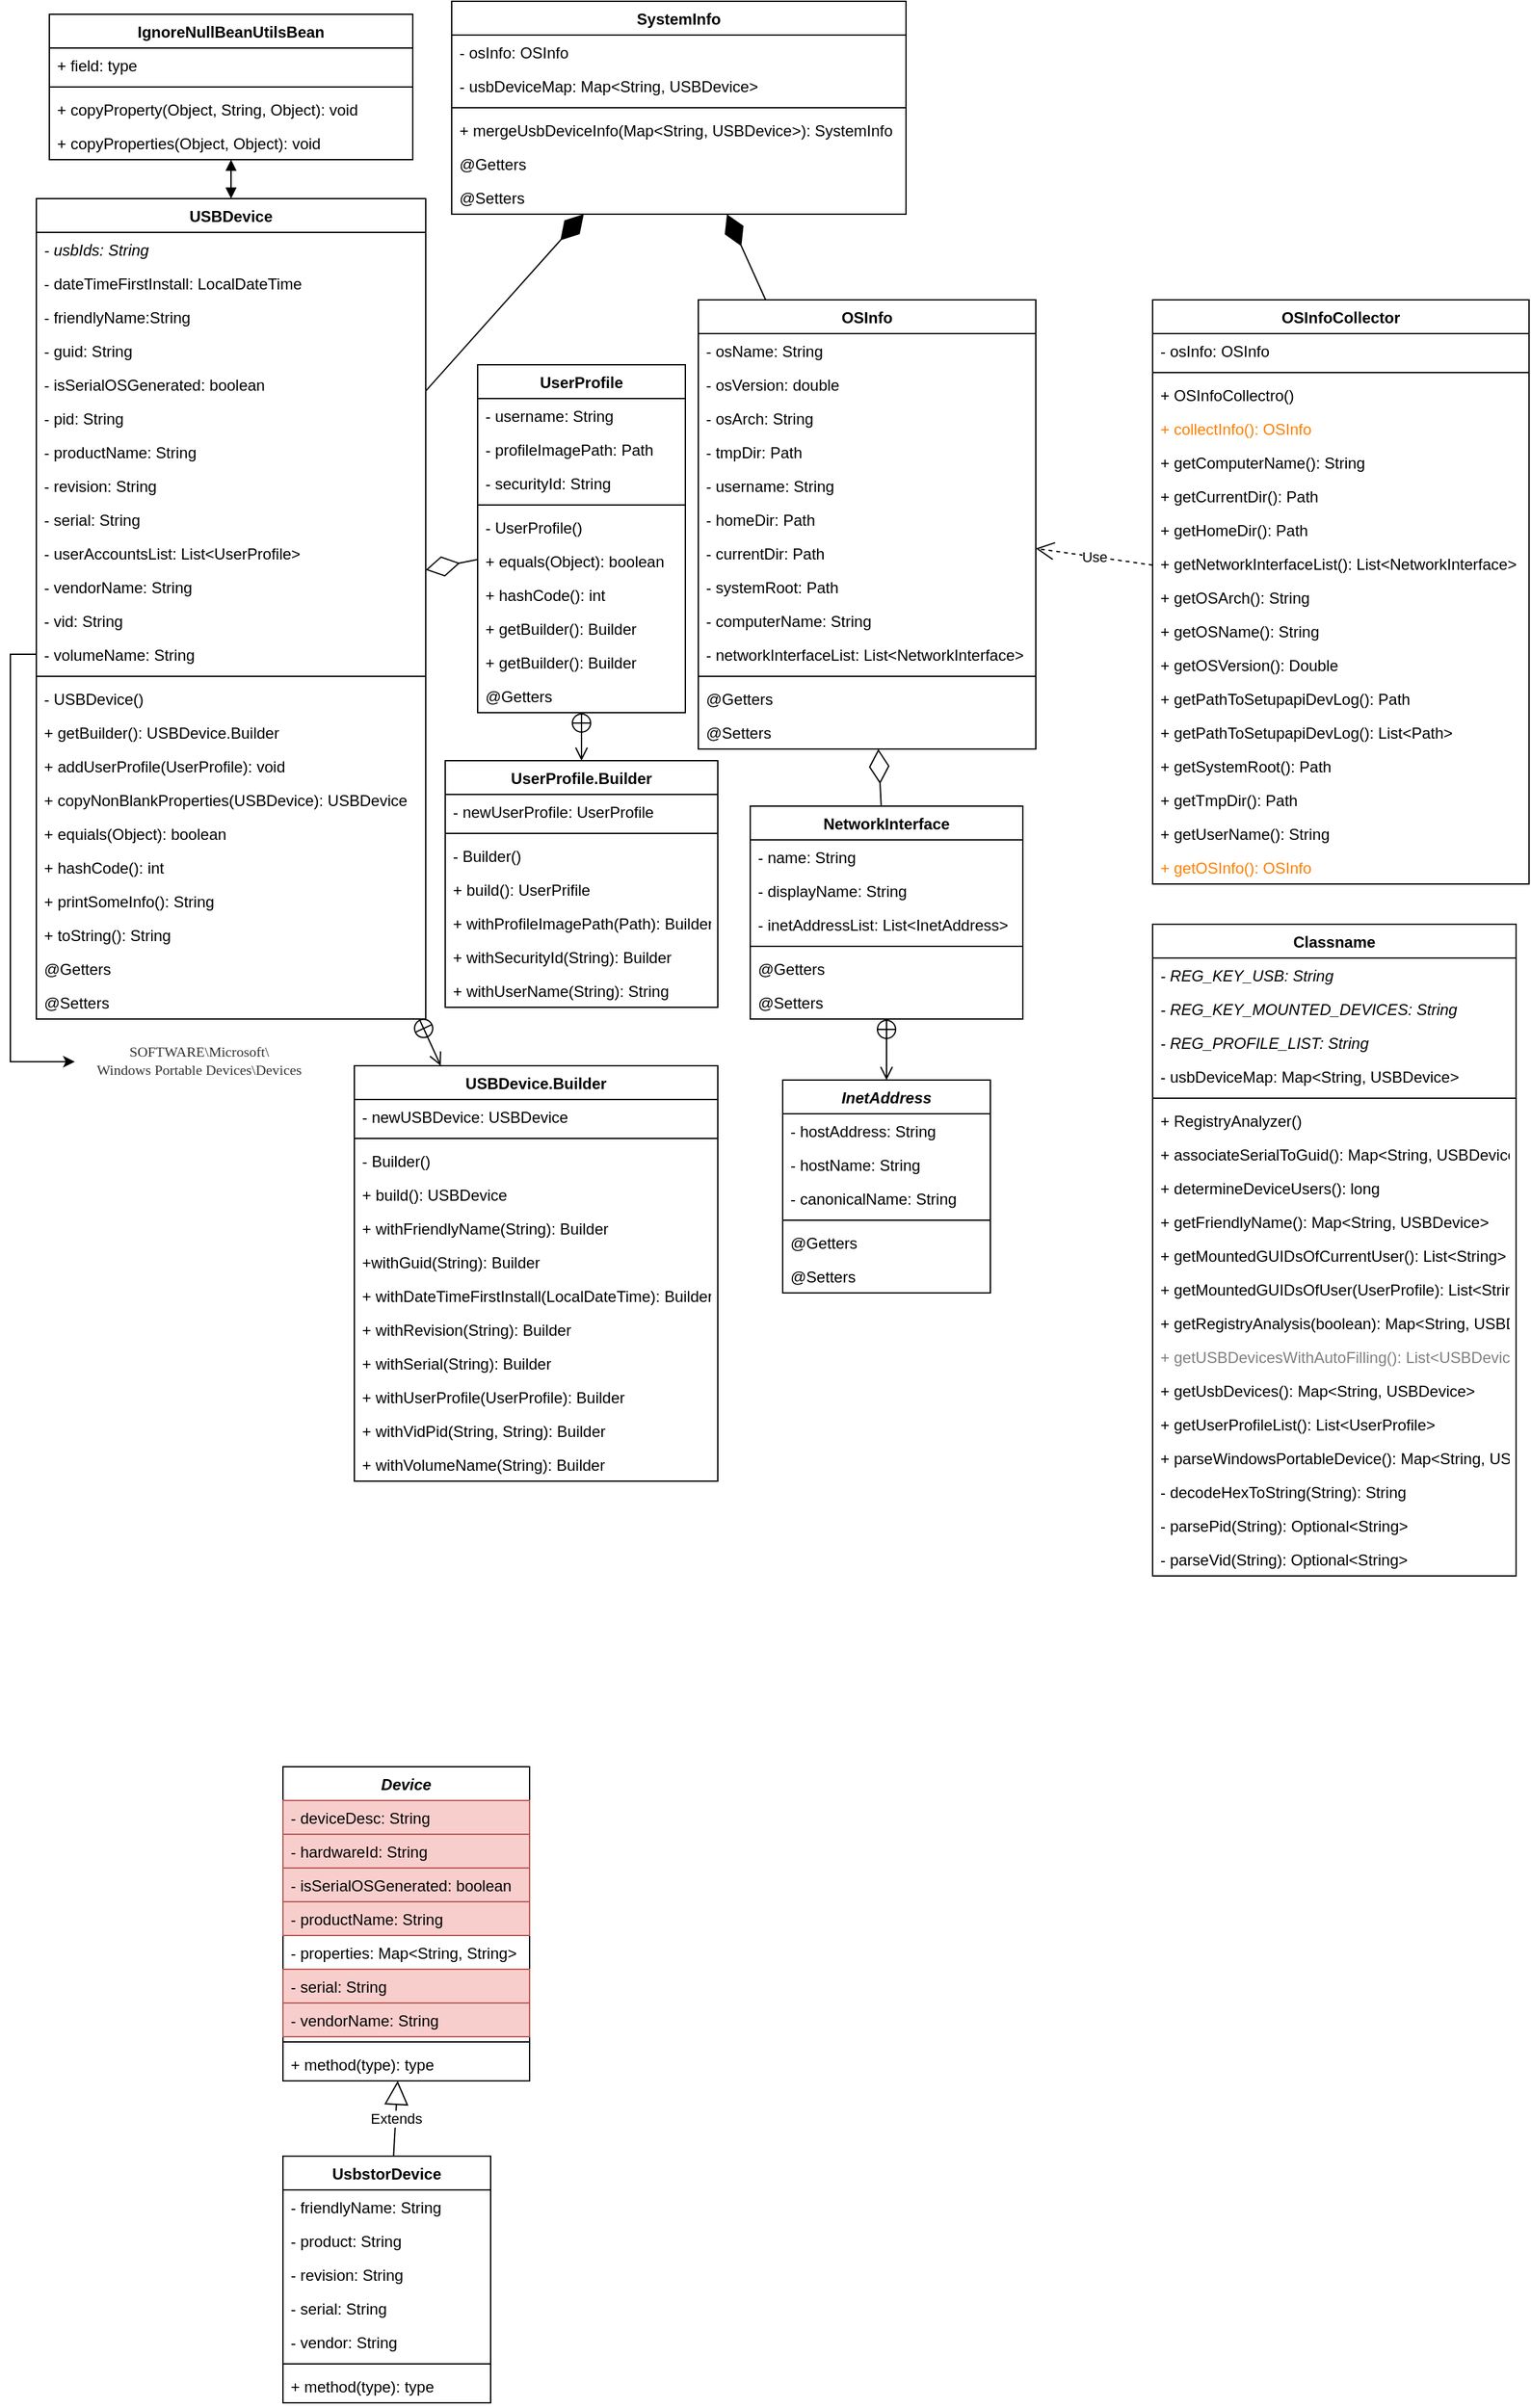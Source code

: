 <mxfile version="16.1.2" type="device" pages="2"><diagram name="USBDDc" id="9f46799a-70d6-7492-0946-bef42562c5a5"><mxGraphModel dx="868" dy="1722" grid="1" gridSize="10" guides="1" tooltips="1" connect="1" arrows="1" fold="1" page="1" pageScale="1" pageWidth="827" pageHeight="1169" background="none" math="0" shadow="0"><root><mxCell id="0"/><mxCell id="1" parent="0"/><mxCell id="I0Iz1g-HVmcXNRjNO_4E-1" value="Device" style="swimlane;fontStyle=3;align=center;verticalAlign=top;childLayout=stackLayout;horizontal=1;startSize=26;horizontalStack=0;resizeParent=1;resizeParentMax=0;resizeLast=0;collapsible=1;marginBottom=0;" parent="1" vertex="1"><mxGeometry x="230" y="210" width="190" height="242" as="geometry"/></mxCell><mxCell id="I0Iz1g-HVmcXNRjNO_4E-30" value="- deviceDesc: String" style="text;strokeColor=#b85450;fillColor=#f8cecc;align=left;verticalAlign=top;spacingLeft=4;spacingRight=4;overflow=hidden;rotatable=0;points=[[0,0.5],[1,0.5]];portConstraint=eastwest;" parent="I0Iz1g-HVmcXNRjNO_4E-1" vertex="1"><mxGeometry y="26" width="190" height="26" as="geometry"/></mxCell><mxCell id="I0Iz1g-HVmcXNRjNO_4E-32" value="- hardwareId: String" style="text;strokeColor=#b85450;fillColor=#f8cecc;align=left;verticalAlign=top;spacingLeft=4;spacingRight=4;overflow=hidden;rotatable=0;points=[[0,0.5],[1,0.5]];portConstraint=eastwest;" parent="I0Iz1g-HVmcXNRjNO_4E-1" vertex="1"><mxGeometry y="52" width="190" height="26" as="geometry"/></mxCell><mxCell id="I0Iz1g-HVmcXNRjNO_4E-31" value="- isSerialOSGenerated: boolean" style="text;strokeColor=#b85450;fillColor=#f8cecc;align=left;verticalAlign=top;spacingLeft=4;spacingRight=4;overflow=hidden;rotatable=0;points=[[0,0.5],[1,0.5]];portConstraint=eastwest;" parent="I0Iz1g-HVmcXNRjNO_4E-1" vertex="1"><mxGeometry y="78" width="190" height="26" as="geometry"/></mxCell><mxCell id="AWfDNP3j4VrAM3KPCsZF-21" value="- productName: String " style="text;strokeColor=#b85450;fillColor=#f8cecc;align=left;verticalAlign=top;spacingLeft=4;spacingRight=4;overflow=hidden;rotatable=0;points=[[0,0.5],[1,0.5]];portConstraint=eastwest;" parent="I0Iz1g-HVmcXNRjNO_4E-1" vertex="1"><mxGeometry y="104" width="190" height="26" as="geometry"/></mxCell><mxCell id="AWfDNP3j4VrAM3KPCsZF-22" value="- properties: Map&lt;String, String&gt;" style="text;strokeColor=none;fillColor=none;align=left;verticalAlign=top;spacingLeft=4;spacingRight=4;overflow=hidden;rotatable=0;points=[[0,0.5],[1,0.5]];portConstraint=eastwest;" parent="I0Iz1g-HVmcXNRjNO_4E-1" vertex="1"><mxGeometry y="130" width="190" height="26" as="geometry"/></mxCell><mxCell id="AWfDNP3j4VrAM3KPCsZF-24" value="- serial: String" style="text;strokeColor=#b85450;fillColor=#f8cecc;align=left;verticalAlign=top;spacingLeft=4;spacingRight=4;overflow=hidden;rotatable=0;points=[[0,0.5],[1,0.5]];portConstraint=eastwest;" parent="I0Iz1g-HVmcXNRjNO_4E-1" vertex="1"><mxGeometry y="156" width="190" height="26" as="geometry"/></mxCell><mxCell id="AWfDNP3j4VrAM3KPCsZF-25" value="- vendorName: String " style="text;strokeColor=#b85450;fillColor=#f8cecc;align=left;verticalAlign=top;spacingLeft=4;spacingRight=4;overflow=hidden;rotatable=0;points=[[0,0.5],[1,0.5]];portConstraint=eastwest;" parent="I0Iz1g-HVmcXNRjNO_4E-1" vertex="1"><mxGeometry y="182" width="190" height="26" as="geometry"/></mxCell><mxCell id="I0Iz1g-HVmcXNRjNO_4E-3" value="" style="line;strokeWidth=1;fillColor=none;align=left;verticalAlign=middle;spacingTop=-1;spacingLeft=3;spacingRight=3;rotatable=0;labelPosition=right;points=[];portConstraint=eastwest;" parent="I0Iz1g-HVmcXNRjNO_4E-1" vertex="1"><mxGeometry y="208" width="190" height="8" as="geometry"/></mxCell><mxCell id="I0Iz1g-HVmcXNRjNO_4E-4" value="+ method(type): type" style="text;strokeColor=none;fillColor=none;align=left;verticalAlign=top;spacingLeft=4;spacingRight=4;overflow=hidden;rotatable=0;points=[[0,0.5],[1,0.5]];portConstraint=eastwest;" parent="I0Iz1g-HVmcXNRjNO_4E-1" vertex="1"><mxGeometry y="216" width="190" height="26" as="geometry"/></mxCell><mxCell id="I0Iz1g-HVmcXNRjNO_4E-14" value="UsbstorDevice" style="swimlane;fontStyle=1;align=center;verticalAlign=top;childLayout=stackLayout;horizontal=1;startSize=26;horizontalStack=0;resizeParent=1;resizeParentMax=0;resizeLast=0;collapsible=1;marginBottom=0;" parent="1" vertex="1"><mxGeometry x="230" y="510" width="160" height="190" as="geometry"/></mxCell><mxCell id="AWfDNP3j4VrAM3KPCsZF-20" value="- friendlyName: String" style="text;strokeColor=none;fillColor=none;align=left;verticalAlign=top;spacingLeft=4;spacingRight=4;overflow=hidden;rotatable=0;points=[[0,0.5],[1,0.5]];portConstraint=eastwest;" parent="I0Iz1g-HVmcXNRjNO_4E-14" vertex="1"><mxGeometry y="26" width="160" height="26" as="geometry"/></mxCell><mxCell id="AWfDNP3j4VrAM3KPCsZF-18" value="- product: String" style="text;strokeColor=none;fillColor=none;align=left;verticalAlign=top;spacingLeft=4;spacingRight=4;overflow=hidden;rotatable=0;points=[[0,0.5],[1,0.5]];portConstraint=eastwest;" parent="I0Iz1g-HVmcXNRjNO_4E-14" vertex="1"><mxGeometry y="52" width="160" height="26" as="geometry"/></mxCell><mxCell id="AWfDNP3j4VrAM3KPCsZF-19" value="- revision: String" style="text;strokeColor=none;fillColor=none;align=left;verticalAlign=top;spacingLeft=4;spacingRight=4;overflow=hidden;rotatable=0;points=[[0,0.5],[1,0.5]];portConstraint=eastwest;" parent="I0Iz1g-HVmcXNRjNO_4E-14" vertex="1"><mxGeometry y="78" width="160" height="26" as="geometry"/></mxCell><mxCell id="I0Iz1g-HVmcXNRjNO_4E-34" value="- serial: String" style="text;strokeColor=none;fillColor=none;align=left;verticalAlign=top;spacingLeft=4;spacingRight=4;overflow=hidden;rotatable=0;points=[[0,0.5],[1,0.5]];portConstraint=eastwest;" parent="I0Iz1g-HVmcXNRjNO_4E-14" vertex="1"><mxGeometry y="104" width="160" height="26" as="geometry"/></mxCell><mxCell id="6FfLNDdDMLyz2eZYViYg-1" value="- vendor: String" style="text;strokeColor=none;fillColor=none;align=left;verticalAlign=top;spacingLeft=4;spacingRight=4;overflow=hidden;rotatable=0;points=[[0,0.5],[1,0.5]];portConstraint=eastwest;" parent="I0Iz1g-HVmcXNRjNO_4E-14" vertex="1"><mxGeometry y="130" width="160" height="26" as="geometry"/></mxCell><mxCell id="I0Iz1g-HVmcXNRjNO_4E-16" value="" style="line;strokeWidth=1;fillColor=none;align=left;verticalAlign=middle;spacingTop=-1;spacingLeft=3;spacingRight=3;rotatable=0;labelPosition=right;points=[];portConstraint=eastwest;" parent="I0Iz1g-HVmcXNRjNO_4E-14" vertex="1"><mxGeometry y="156" width="160" height="8" as="geometry"/></mxCell><mxCell id="I0Iz1g-HVmcXNRjNO_4E-17" value="+ method(type): type" style="text;strokeColor=none;fillColor=none;align=left;verticalAlign=top;spacingLeft=4;spacingRight=4;overflow=hidden;rotatable=0;points=[[0,0.5],[1,0.5]];portConstraint=eastwest;" parent="I0Iz1g-HVmcXNRjNO_4E-14" vertex="1"><mxGeometry y="164" width="160" height="26" as="geometry"/></mxCell><mxCell id="I0Iz1g-HVmcXNRjNO_4E-26" value="Extends" style="endArrow=block;endSize=16;endFill=0;html=1;rounded=0;" parent="1" source="I0Iz1g-HVmcXNRjNO_4E-14" target="I0Iz1g-HVmcXNRjNO_4E-1" edge="1"><mxGeometry width="160" relative="1" as="geometry"><mxPoint x="660" y="470" as="sourcePoint"/><mxPoint x="820" y="470" as="targetPoint"/></mxGeometry></mxCell><mxCell id="jlOf2oDPetbQwHSIEHbZ-20" value="&lt;span style=&quot;color: rgb(51 , 51 , 51) ; font-family: &amp;#34;georgia&amp;#34; , &amp;#34;bitstream charter&amp;#34; , serif ; font-size: 11px ; background-color: rgb(255 , 255 , 255)&quot;&gt;SOFTWARE\Microsoft\&lt;br&gt;Windows Portable Devices\Devices&lt;/span&gt;" style="text;html=1;align=center;verticalAlign=middle;resizable=0;points=[];autosize=1;strokeColor=none;fillColor=none;fontSize=11;" parent="1" vertex="1"><mxGeometry x="70" y="-349" width="190" height="30" as="geometry"/></mxCell><mxCell id="jlOf2oDPetbQwHSIEHbZ-21" style="edgeStyle=orthogonalEdgeStyle;rounded=0;orthogonalLoop=1;jettySize=auto;html=1;fontSize=11;entryX=-0.002;entryY=0.529;entryDx=0;entryDy=0;entryPerimeter=0;" parent="1" source="aq5hVAIH3WX8qNAuGti6-15" target="jlOf2oDPetbQwHSIEHbZ-20" edge="1"><mxGeometry relative="1" as="geometry"/></mxCell><mxCell id="I7J2J29L8hy4MqUF_hH9-2" value="IgnoreNullBeanUtilsBean" style="swimlane;fontStyle=1;align=center;verticalAlign=top;childLayout=stackLayout;horizontal=1;startSize=26;horizontalStack=0;resizeParent=1;resizeParentMax=0;resizeLast=0;collapsible=1;marginBottom=0;" parent="1" vertex="1"><mxGeometry x="50" y="-1140" width="280" height="112" as="geometry"/></mxCell><mxCell id="I7J2J29L8hy4MqUF_hH9-3" value="+ field: type" style="text;strokeColor=none;fillColor=none;align=left;verticalAlign=top;spacingLeft=4;spacingRight=4;overflow=hidden;rotatable=0;points=[[0,0.5],[1,0.5]];portConstraint=eastwest;" parent="I7J2J29L8hy4MqUF_hH9-2" vertex="1"><mxGeometry y="26" width="280" height="26" as="geometry"/></mxCell><mxCell id="I7J2J29L8hy4MqUF_hH9-4" value="" style="line;strokeWidth=1;fillColor=none;align=left;verticalAlign=middle;spacingTop=-1;spacingLeft=3;spacingRight=3;rotatable=0;labelPosition=right;points=[];portConstraint=eastwest;" parent="I7J2J29L8hy4MqUF_hH9-2" vertex="1"><mxGeometry y="52" width="280" height="8" as="geometry"/></mxCell><mxCell id="I7J2J29L8hy4MqUF_hH9-5" value="+ copyProperty(Object, String, Object): void" style="text;strokeColor=none;fillColor=none;align=left;verticalAlign=top;spacingLeft=4;spacingRight=4;overflow=hidden;rotatable=0;points=[[0,0.5],[1,0.5]];portConstraint=eastwest;" parent="I7J2J29L8hy4MqUF_hH9-2" vertex="1"><mxGeometry y="60" width="280" height="26" as="geometry"/></mxCell><mxCell id="I7J2J29L8hy4MqUF_hH9-6" value="+ copyProperties(Object, Object): void" style="text;strokeColor=none;fillColor=none;align=left;verticalAlign=top;spacingLeft=4;spacingRight=4;overflow=hidden;rotatable=0;points=[[0,0.5],[1,0.5]];portConstraint=eastwest;" parent="I7J2J29L8hy4MqUF_hH9-2" vertex="1"><mxGeometry y="86" width="280" height="26" as="geometry"/></mxCell><mxCell id="aq5hVAIH3WX8qNAuGti6-1" value="USBDevice" style="swimlane;fontStyle=1;align=center;verticalAlign=top;childLayout=stackLayout;horizontal=1;startSize=26;horizontalStack=0;resizeParent=1;resizeParentMax=0;resizeLast=0;collapsible=1;marginBottom=0;" parent="1" vertex="1"><mxGeometry x="40" y="-998" width="300" height="632" as="geometry"><mxRectangle x="1070" y="-490" width="100" height="26" as="alternateBounds"/></mxGeometry></mxCell><mxCell id="aq5hVAIH3WX8qNAuGti6-16" value="- usbIds: String" style="text;strokeColor=none;fillColor=none;align=left;verticalAlign=top;spacingLeft=4;spacingRight=4;overflow=hidden;rotatable=0;points=[[0,0.5],[1,0.5]];portConstraint=eastwest;fontStyle=2" parent="aq5hVAIH3WX8qNAuGti6-1" vertex="1"><mxGeometry y="26" width="300" height="26" as="geometry"/></mxCell><mxCell id="aq5hVAIH3WX8qNAuGti6-2" value="- dateTimeFirstInstall: LocalDateTime" style="text;strokeColor=none;fillColor=none;align=left;verticalAlign=top;spacingLeft=4;spacingRight=4;overflow=hidden;rotatable=0;points=[[0,0.5],[1,0.5]];portConstraint=eastwest;" parent="aq5hVAIH3WX8qNAuGti6-1" vertex="1"><mxGeometry y="52" width="300" height="26" as="geometry"/></mxCell><mxCell id="aq5hVAIH3WX8qNAuGti6-5" value="- friendlyName:String" style="text;strokeColor=none;fillColor=none;align=left;verticalAlign=top;spacingLeft=4;spacingRight=4;overflow=hidden;rotatable=0;points=[[0,0.5],[1,0.5]];portConstraint=eastwest;" parent="aq5hVAIH3WX8qNAuGti6-1" vertex="1"><mxGeometry y="78" width="300" height="26" as="geometry"/></mxCell><mxCell id="aq5hVAIH3WX8qNAuGti6-6" value="- guid: String" style="text;strokeColor=none;fillColor=none;align=left;verticalAlign=top;spacingLeft=4;spacingRight=4;overflow=hidden;rotatable=0;points=[[0,0.5],[1,0.5]];portConstraint=eastwest;" parent="aq5hVAIH3WX8qNAuGti6-1" vertex="1"><mxGeometry y="104" width="300" height="26" as="geometry"/></mxCell><mxCell id="aq5hVAIH3WX8qNAuGti6-7" value="- isSerialOSGenerated: boolean" style="text;strokeColor=none;fillColor=none;align=left;verticalAlign=top;spacingLeft=4;spacingRight=4;overflow=hidden;rotatable=0;points=[[0,0.5],[1,0.5]];portConstraint=eastwest;" parent="aq5hVAIH3WX8qNAuGti6-1" vertex="1"><mxGeometry y="130" width="300" height="26" as="geometry"/></mxCell><mxCell id="aq5hVAIH3WX8qNAuGti6-8" value="- pid: String" style="text;strokeColor=none;fillColor=none;align=left;verticalAlign=top;spacingLeft=4;spacingRight=4;overflow=hidden;rotatable=0;points=[[0,0.5],[1,0.5]];portConstraint=eastwest;" parent="aq5hVAIH3WX8qNAuGti6-1" vertex="1"><mxGeometry y="156" width="300" height="26" as="geometry"/></mxCell><mxCell id="aq5hVAIH3WX8qNAuGti6-9" value="- productName: String" style="text;strokeColor=none;fillColor=none;align=left;verticalAlign=top;spacingLeft=4;spacingRight=4;overflow=hidden;rotatable=0;points=[[0,0.5],[1,0.5]];portConstraint=eastwest;" parent="aq5hVAIH3WX8qNAuGti6-1" vertex="1"><mxGeometry y="182" width="300" height="26" as="geometry"/></mxCell><mxCell id="aq5hVAIH3WX8qNAuGti6-10" value="- revision: String" style="text;strokeColor=none;fillColor=none;align=left;verticalAlign=top;spacingLeft=4;spacingRight=4;overflow=hidden;rotatable=0;points=[[0,0.5],[1,0.5]];portConstraint=eastwest;" parent="aq5hVAIH3WX8qNAuGti6-1" vertex="1"><mxGeometry y="208" width="300" height="26" as="geometry"/></mxCell><mxCell id="aq5hVAIH3WX8qNAuGti6-11" value="- serial: String" style="text;strokeColor=none;fillColor=none;align=left;verticalAlign=top;spacingLeft=4;spacingRight=4;overflow=hidden;rotatable=0;points=[[0,0.5],[1,0.5]];portConstraint=eastwest;" parent="aq5hVAIH3WX8qNAuGti6-1" vertex="1"><mxGeometry y="234" width="300" height="26" as="geometry"/></mxCell><mxCell id="aq5hVAIH3WX8qNAuGti6-12" value="- userAccountsList: List&lt;UserProfile&gt;" style="text;strokeColor=none;fillColor=none;align=left;verticalAlign=top;spacingLeft=4;spacingRight=4;overflow=hidden;rotatable=0;points=[[0,0.5],[1,0.5]];portConstraint=eastwest;" parent="aq5hVAIH3WX8qNAuGti6-1" vertex="1"><mxGeometry y="260" width="300" height="26" as="geometry"/></mxCell><mxCell id="aq5hVAIH3WX8qNAuGti6-13" value="- vendorName: String" style="text;strokeColor=none;fillColor=none;align=left;verticalAlign=top;spacingLeft=4;spacingRight=4;overflow=hidden;rotatable=0;points=[[0,0.5],[1,0.5]];portConstraint=eastwest;" parent="aq5hVAIH3WX8qNAuGti6-1" vertex="1"><mxGeometry y="286" width="300" height="26" as="geometry"/></mxCell><mxCell id="aq5hVAIH3WX8qNAuGti6-14" value="- vid: String" style="text;strokeColor=none;fillColor=none;align=left;verticalAlign=top;spacingLeft=4;spacingRight=4;overflow=hidden;rotatable=0;points=[[0,0.5],[1,0.5]];portConstraint=eastwest;" parent="aq5hVAIH3WX8qNAuGti6-1" vertex="1"><mxGeometry y="312" width="300" height="26" as="geometry"/></mxCell><mxCell id="aq5hVAIH3WX8qNAuGti6-15" value="- volumeName: String" style="text;strokeColor=none;fillColor=none;align=left;verticalAlign=top;spacingLeft=4;spacingRight=4;overflow=hidden;rotatable=0;points=[[0,0.5],[1,0.5]];portConstraint=eastwest;" parent="aq5hVAIH3WX8qNAuGti6-1" vertex="1"><mxGeometry y="338" width="300" height="26" as="geometry"/></mxCell><mxCell id="aq5hVAIH3WX8qNAuGti6-3" value="" style="line;strokeWidth=1;fillColor=none;align=left;verticalAlign=middle;spacingTop=-1;spacingLeft=3;spacingRight=3;rotatable=0;labelPosition=right;points=[];portConstraint=eastwest;" parent="aq5hVAIH3WX8qNAuGti6-1" vertex="1"><mxGeometry y="364" width="300" height="8" as="geometry"/></mxCell><mxCell id="aq5hVAIH3WX8qNAuGti6-4" value="- USBDevice()" style="text;strokeColor=none;fillColor=none;align=left;verticalAlign=top;spacingLeft=4;spacingRight=4;overflow=hidden;rotatable=0;points=[[0,0.5],[1,0.5]];portConstraint=eastwest;" parent="aq5hVAIH3WX8qNAuGti6-1" vertex="1"><mxGeometry y="372" width="300" height="26" as="geometry"/></mxCell><mxCell id="aq5hVAIH3WX8qNAuGti6-17" value="+ getBuilder(): USBDevice.Builder" style="text;strokeColor=none;fillColor=none;align=left;verticalAlign=top;spacingLeft=4;spacingRight=4;overflow=hidden;rotatable=0;points=[[0,0.5],[1,0.5]];portConstraint=eastwest;" parent="aq5hVAIH3WX8qNAuGti6-1" vertex="1"><mxGeometry y="398" width="300" height="26" as="geometry"/></mxCell><mxCell id="aq5hVAIH3WX8qNAuGti6-18" value="+ addUserProfile(UserProfile): void" style="text;strokeColor=none;fillColor=none;align=left;verticalAlign=top;spacingLeft=4;spacingRight=4;overflow=hidden;rotatable=0;points=[[0,0.5],[1,0.5]];portConstraint=eastwest;" parent="aq5hVAIH3WX8qNAuGti6-1" vertex="1"><mxGeometry y="424" width="300" height="26" as="geometry"/></mxCell><mxCell id="aq5hVAIH3WX8qNAuGti6-19" value="+ copyNonBlankProperties(USBDevice): USBDevice" style="text;strokeColor=none;fillColor=none;align=left;verticalAlign=top;spacingLeft=4;spacingRight=4;overflow=hidden;rotatable=0;points=[[0,0.5],[1,0.5]];portConstraint=eastwest;" parent="aq5hVAIH3WX8qNAuGti6-1" vertex="1"><mxGeometry y="450" width="300" height="26" as="geometry"/></mxCell><mxCell id="aq5hVAIH3WX8qNAuGti6-20" value="+ equials(Object): boolean" style="text;strokeColor=none;fillColor=none;align=left;verticalAlign=top;spacingLeft=4;spacingRight=4;overflow=hidden;rotatable=0;points=[[0,0.5],[1,0.5]];portConstraint=eastwest;" parent="aq5hVAIH3WX8qNAuGti6-1" vertex="1"><mxGeometry y="476" width="300" height="26" as="geometry"/></mxCell><mxCell id="aq5hVAIH3WX8qNAuGti6-21" value="+ hashCode(): int" style="text;strokeColor=none;fillColor=none;align=left;verticalAlign=top;spacingLeft=4;spacingRight=4;overflow=hidden;rotatable=0;points=[[0,0.5],[1,0.5]];portConstraint=eastwest;" parent="aq5hVAIH3WX8qNAuGti6-1" vertex="1"><mxGeometry y="502" width="300" height="26" as="geometry"/></mxCell><mxCell id="aq5hVAIH3WX8qNAuGti6-22" value="+ printSomeInfo(): String" style="text;strokeColor=none;fillColor=none;align=left;verticalAlign=top;spacingLeft=4;spacingRight=4;overflow=hidden;rotatable=0;points=[[0,0.5],[1,0.5]];portConstraint=eastwest;" parent="aq5hVAIH3WX8qNAuGti6-1" vertex="1"><mxGeometry y="528" width="300" height="26" as="geometry"/></mxCell><mxCell id="aq5hVAIH3WX8qNAuGti6-23" value="+ toString(): String" style="text;strokeColor=none;fillColor=none;align=left;verticalAlign=top;spacingLeft=4;spacingRight=4;overflow=hidden;rotatable=0;points=[[0,0.5],[1,0.5]];portConstraint=eastwest;" parent="aq5hVAIH3WX8qNAuGti6-1" vertex="1"><mxGeometry y="554" width="300" height="26" as="geometry"/></mxCell><mxCell id="aq5hVAIH3WX8qNAuGti6-60" value="@Getters" style="text;strokeColor=none;fillColor=none;align=left;verticalAlign=top;spacingLeft=4;spacingRight=4;overflow=hidden;rotatable=0;points=[[0,0.5],[1,0.5]];portConstraint=eastwest;fontColor=default;" parent="aq5hVAIH3WX8qNAuGti6-1" vertex="1"><mxGeometry y="580" width="300" height="26" as="geometry"/></mxCell><mxCell id="aq5hVAIH3WX8qNAuGti6-61" value="@Setters" style="text;strokeColor=none;fillColor=none;align=left;verticalAlign=top;spacingLeft=4;spacingRight=4;overflow=hidden;rotatable=0;points=[[0,0.5],[1,0.5]];portConstraint=eastwest;fontColor=default;" parent="aq5hVAIH3WX8qNAuGti6-1" vertex="1"><mxGeometry y="606" width="300" height="26" as="geometry"/></mxCell><mxCell id="aq5hVAIH3WX8qNAuGti6-25" value="USBDevice.Builder" style="swimlane;fontStyle=1;align=center;verticalAlign=top;childLayout=stackLayout;horizontal=1;startSize=26;horizontalStack=0;resizeParent=1;resizeParentMax=0;resizeLast=0;collapsible=1;marginBottom=0;" parent="1" vertex="1"><mxGeometry x="285" y="-330" width="280" height="320" as="geometry"><mxRectangle x="460" y="30" width="130" height="26" as="alternateBounds"/></mxGeometry></mxCell><mxCell id="aq5hVAIH3WX8qNAuGti6-26" value="- newUSBDevice: USBDevice" style="text;strokeColor=none;fillColor=none;align=left;verticalAlign=top;spacingLeft=4;spacingRight=4;overflow=hidden;rotatable=0;points=[[0,0.5],[1,0.5]];portConstraint=eastwest;" parent="aq5hVAIH3WX8qNAuGti6-25" vertex="1"><mxGeometry y="26" width="280" height="26" as="geometry"/></mxCell><mxCell id="aq5hVAIH3WX8qNAuGti6-27" value="" style="line;strokeWidth=1;fillColor=none;align=left;verticalAlign=middle;spacingTop=-1;spacingLeft=3;spacingRight=3;rotatable=0;labelPosition=right;points=[];portConstraint=eastwest;" parent="aq5hVAIH3WX8qNAuGti6-25" vertex="1"><mxGeometry y="52" width="280" height="8" as="geometry"/></mxCell><mxCell id="aq5hVAIH3WX8qNAuGti6-28" value="- Builder()" style="text;strokeColor=none;fillColor=none;align=left;verticalAlign=top;spacingLeft=4;spacingRight=4;overflow=hidden;rotatable=0;points=[[0,0.5],[1,0.5]];portConstraint=eastwest;" parent="aq5hVAIH3WX8qNAuGti6-25" vertex="1"><mxGeometry y="60" width="280" height="26" as="geometry"/></mxCell><mxCell id="aq5hVAIH3WX8qNAuGti6-29" value="+ build(): USBDevice" style="text;strokeColor=none;fillColor=none;align=left;verticalAlign=top;spacingLeft=4;spacingRight=4;overflow=hidden;rotatable=0;points=[[0,0.5],[1,0.5]];portConstraint=eastwest;" parent="aq5hVAIH3WX8qNAuGti6-25" vertex="1"><mxGeometry y="86" width="280" height="26" as="geometry"/></mxCell><mxCell id="aq5hVAIH3WX8qNAuGti6-30" value="+ withFriendlyName(String): Builder" style="text;strokeColor=none;fillColor=none;align=left;verticalAlign=top;spacingLeft=4;spacingRight=4;overflow=hidden;rotatable=0;points=[[0,0.5],[1,0.5]];portConstraint=eastwest;" parent="aq5hVAIH3WX8qNAuGti6-25" vertex="1"><mxGeometry y="112" width="280" height="26" as="geometry"/></mxCell><mxCell id="aq5hVAIH3WX8qNAuGti6-31" value="+withGuid(String): Builder" style="text;strokeColor=none;fillColor=none;align=left;verticalAlign=top;spacingLeft=4;spacingRight=4;overflow=hidden;rotatable=0;points=[[0,0.5],[1,0.5]];portConstraint=eastwest;" parent="aq5hVAIH3WX8qNAuGti6-25" vertex="1"><mxGeometry y="138" width="280" height="26" as="geometry"/></mxCell><mxCell id="aq5hVAIH3WX8qNAuGti6-32" value="+ withDateTimeFirstInstall(LocalDateTime): Builder" style="text;strokeColor=none;fillColor=none;align=left;verticalAlign=top;spacingLeft=4;spacingRight=4;overflow=hidden;rotatable=0;points=[[0,0.5],[1,0.5]];portConstraint=eastwest;" parent="aq5hVAIH3WX8qNAuGti6-25" vertex="1"><mxGeometry y="164" width="280" height="26" as="geometry"/></mxCell><mxCell id="aq5hVAIH3WX8qNAuGti6-33" value="+ withRevision(String): Builder" style="text;strokeColor=none;fillColor=none;align=left;verticalAlign=top;spacingLeft=4;spacingRight=4;overflow=hidden;rotatable=0;points=[[0,0.5],[1,0.5]];portConstraint=eastwest;" parent="aq5hVAIH3WX8qNAuGti6-25" vertex="1"><mxGeometry y="190" width="280" height="26" as="geometry"/></mxCell><mxCell id="aq5hVAIH3WX8qNAuGti6-34" value="+ withSerial(String): Builder" style="text;strokeColor=none;fillColor=none;align=left;verticalAlign=top;spacingLeft=4;spacingRight=4;overflow=hidden;rotatable=0;points=[[0,0.5],[1,0.5]];portConstraint=eastwest;" parent="aq5hVAIH3WX8qNAuGti6-25" vertex="1"><mxGeometry y="216" width="280" height="26" as="geometry"/></mxCell><mxCell id="aq5hVAIH3WX8qNAuGti6-35" value="+ withUserProfile(UserProfile): Builder" style="text;strokeColor=none;fillColor=none;align=left;verticalAlign=top;spacingLeft=4;spacingRight=4;overflow=hidden;rotatable=0;points=[[0,0.5],[1,0.5]];portConstraint=eastwest;" parent="aq5hVAIH3WX8qNAuGti6-25" vertex="1"><mxGeometry y="242" width="280" height="26" as="geometry"/></mxCell><mxCell id="aq5hVAIH3WX8qNAuGti6-36" value="+ withVidPid(String, String): Builder" style="text;strokeColor=none;fillColor=none;align=left;verticalAlign=top;spacingLeft=4;spacingRight=4;overflow=hidden;rotatable=0;points=[[0,0.5],[1,0.5]];portConstraint=eastwest;" parent="aq5hVAIH3WX8qNAuGti6-25" vertex="1"><mxGeometry y="268" width="280" height="26" as="geometry"/></mxCell><mxCell id="aq5hVAIH3WX8qNAuGti6-37" value="+ withVolumeName(String): Builder" style="text;strokeColor=none;fillColor=none;align=left;verticalAlign=top;spacingLeft=4;spacingRight=4;overflow=hidden;rotatable=0;points=[[0,0.5],[1,0.5]];portConstraint=eastwest;" parent="aq5hVAIH3WX8qNAuGti6-25" vertex="1"><mxGeometry y="294" width="280" height="26" as="geometry"/></mxCell><mxCell id="aq5hVAIH3WX8qNAuGti6-38" value="" style="endArrow=open;startArrow=circlePlus;endFill=0;startFill=0;endSize=8;html=1;rounded=0;" parent="1" source="aq5hVAIH3WX8qNAuGti6-1" target="aq5hVAIH3WX8qNAuGti6-25" edge="1"><mxGeometry width="160" relative="1" as="geometry"><mxPoint x="180" y="-780" as="sourcePoint"/><mxPoint x="340" y="-780" as="targetPoint"/></mxGeometry></mxCell><mxCell id="aq5hVAIH3WX8qNAuGti6-39" value="UserProfile" style="swimlane;fontStyle=1;align=center;verticalAlign=top;childLayout=stackLayout;horizontal=1;startSize=26;horizontalStack=0;resizeParent=1;resizeParentMax=0;resizeLast=0;collapsible=1;marginBottom=0;" parent="1" vertex="1"><mxGeometry x="380" y="-870" width="160" height="268" as="geometry"/></mxCell><mxCell id="aq5hVAIH3WX8qNAuGti6-40" value="- username: String" style="text;strokeColor=none;fillColor=none;align=left;verticalAlign=top;spacingLeft=4;spacingRight=4;overflow=hidden;rotatable=0;points=[[0,0.5],[1,0.5]];portConstraint=eastwest;" parent="aq5hVAIH3WX8qNAuGti6-39" vertex="1"><mxGeometry y="26" width="160" height="26" as="geometry"/></mxCell><mxCell id="aq5hVAIH3WX8qNAuGti6-52" value="- profileImagePath: Path" style="text;strokeColor=none;fillColor=none;align=left;verticalAlign=top;spacingLeft=4;spacingRight=4;overflow=hidden;rotatable=0;points=[[0,0.5],[1,0.5]];portConstraint=eastwest;" parent="aq5hVAIH3WX8qNAuGti6-39" vertex="1"><mxGeometry y="52" width="160" height="26" as="geometry"/></mxCell><mxCell id="aq5hVAIH3WX8qNAuGti6-54" value="- securityId: String" style="text;strokeColor=none;fillColor=none;align=left;verticalAlign=top;spacingLeft=4;spacingRight=4;overflow=hidden;rotatable=0;points=[[0,0.5],[1,0.5]];portConstraint=eastwest;" parent="aq5hVAIH3WX8qNAuGti6-39" vertex="1"><mxGeometry y="78" width="160" height="26" as="geometry"/></mxCell><mxCell id="aq5hVAIH3WX8qNAuGti6-41" value="" style="line;strokeWidth=1;fillColor=none;align=left;verticalAlign=middle;spacingTop=-1;spacingLeft=3;spacingRight=3;rotatable=0;labelPosition=right;points=[];portConstraint=eastwest;" parent="aq5hVAIH3WX8qNAuGti6-39" vertex="1"><mxGeometry y="104" width="160" height="8" as="geometry"/></mxCell><mxCell id="aq5hVAIH3WX8qNAuGti6-42" value="- UserProfile()" style="text;strokeColor=none;fillColor=none;align=left;verticalAlign=top;spacingLeft=4;spacingRight=4;overflow=hidden;rotatable=0;points=[[0,0.5],[1,0.5]];portConstraint=eastwest;" parent="aq5hVAIH3WX8qNAuGti6-39" vertex="1"><mxGeometry y="112" width="160" height="26" as="geometry"/></mxCell><mxCell id="aq5hVAIH3WX8qNAuGti6-55" value="+ equals(Object): boolean" style="text;strokeColor=none;fillColor=none;align=left;verticalAlign=top;spacingLeft=4;spacingRight=4;overflow=hidden;rotatable=0;points=[[0,0.5],[1,0.5]];portConstraint=eastwest;" parent="aq5hVAIH3WX8qNAuGti6-39" vertex="1"><mxGeometry y="138" width="160" height="26" as="geometry"/></mxCell><mxCell id="aq5hVAIH3WX8qNAuGti6-56" value="+ hashCode(): int" style="text;strokeColor=none;fillColor=none;align=left;verticalAlign=top;spacingLeft=4;spacingRight=4;overflow=hidden;rotatable=0;points=[[0,0.5],[1,0.5]];portConstraint=eastwest;" parent="aq5hVAIH3WX8qNAuGti6-39" vertex="1"><mxGeometry y="164" width="160" height="26" as="geometry"/></mxCell><mxCell id="aq5hVAIH3WX8qNAuGti6-57" value="+ getBuilder(): Builder" style="text;strokeColor=none;fillColor=none;align=left;verticalAlign=top;spacingLeft=4;spacingRight=4;overflow=hidden;rotatable=0;points=[[0,0.5],[1,0.5]];portConstraint=eastwest;" parent="aq5hVAIH3WX8qNAuGti6-39" vertex="1"><mxGeometry y="190" width="160" height="26" as="geometry"/></mxCell><mxCell id="aq5hVAIH3WX8qNAuGti6-58" value="+ getBuilder(): Builder" style="text;strokeColor=none;fillColor=none;align=left;verticalAlign=top;spacingLeft=4;spacingRight=4;overflow=hidden;rotatable=0;points=[[0,0.5],[1,0.5]];portConstraint=eastwest;" parent="aq5hVAIH3WX8qNAuGti6-39" vertex="1"><mxGeometry y="216" width="160" height="26" as="geometry"/></mxCell><mxCell id="aq5hVAIH3WX8qNAuGti6-59" value="@Getters" style="text;strokeColor=none;fillColor=none;align=left;verticalAlign=top;spacingLeft=4;spacingRight=4;overflow=hidden;rotatable=0;points=[[0,0.5],[1,0.5]];portConstraint=eastwest;fontColor=#000000;" parent="aq5hVAIH3WX8qNAuGti6-39" vertex="1"><mxGeometry y="242" width="160" height="26" as="geometry"/></mxCell><mxCell id="aq5hVAIH3WX8qNAuGti6-43" value="UserProfile.Builder" style="swimlane;fontStyle=1;align=center;verticalAlign=top;childLayout=stackLayout;horizontal=1;startSize=26;horizontalStack=0;resizeParent=1;resizeParentMax=0;resizeLast=0;collapsible=1;marginBottom=0;" parent="1" vertex="1"><mxGeometry x="355" y="-565" width="210" height="190" as="geometry"/></mxCell><mxCell id="aq5hVAIH3WX8qNAuGti6-44" value="- newUserProfile: UserProfile" style="text;strokeColor=none;fillColor=none;align=left;verticalAlign=top;spacingLeft=4;spacingRight=4;overflow=hidden;rotatable=0;points=[[0,0.5],[1,0.5]];portConstraint=eastwest;" parent="aq5hVAIH3WX8qNAuGti6-43" vertex="1"><mxGeometry y="26" width="210" height="26" as="geometry"/></mxCell><mxCell id="aq5hVAIH3WX8qNAuGti6-45" value="" style="line;strokeWidth=1;fillColor=none;align=left;verticalAlign=middle;spacingTop=-1;spacingLeft=3;spacingRight=3;rotatable=0;labelPosition=right;points=[];portConstraint=eastwest;" parent="aq5hVAIH3WX8qNAuGti6-43" vertex="1"><mxGeometry y="52" width="210" height="8" as="geometry"/></mxCell><mxCell id="aq5hVAIH3WX8qNAuGti6-46" value="- Builder()" style="text;strokeColor=none;fillColor=none;align=left;verticalAlign=top;spacingLeft=4;spacingRight=4;overflow=hidden;rotatable=0;points=[[0,0.5],[1,0.5]];portConstraint=eastwest;" parent="aq5hVAIH3WX8qNAuGti6-43" vertex="1"><mxGeometry y="60" width="210" height="26" as="geometry"/></mxCell><mxCell id="aq5hVAIH3WX8qNAuGti6-62" value="+ build(): UserPrifile" style="text;strokeColor=none;fillColor=none;align=left;verticalAlign=top;spacingLeft=4;spacingRight=4;overflow=hidden;rotatable=0;points=[[0,0.5],[1,0.5]];portConstraint=eastwest;" parent="aq5hVAIH3WX8qNAuGti6-43" vertex="1"><mxGeometry y="86" width="210" height="26" as="geometry"/></mxCell><mxCell id="aq5hVAIH3WX8qNAuGti6-63" value="+ withProfileImagePath(Path): Builder" style="text;strokeColor=none;fillColor=none;align=left;verticalAlign=top;spacingLeft=4;spacingRight=4;overflow=hidden;rotatable=0;points=[[0,0.5],[1,0.5]];portConstraint=eastwest;" parent="aq5hVAIH3WX8qNAuGti6-43" vertex="1"><mxGeometry y="112" width="210" height="26" as="geometry"/></mxCell><mxCell id="aq5hVAIH3WX8qNAuGti6-64" value="+ withSecurityId(String): Builder" style="text;strokeColor=none;fillColor=none;align=left;verticalAlign=top;spacingLeft=4;spacingRight=4;overflow=hidden;rotatable=0;points=[[0,0.5],[1,0.5]];portConstraint=eastwest;" parent="aq5hVAIH3WX8qNAuGti6-43" vertex="1"><mxGeometry y="138" width="210" height="26" as="geometry"/></mxCell><mxCell id="aq5hVAIH3WX8qNAuGti6-65" value="+ withUserName(String): String" style="text;strokeColor=none;fillColor=none;align=left;verticalAlign=top;spacingLeft=4;spacingRight=4;overflow=hidden;rotatable=0;points=[[0,0.5],[1,0.5]];portConstraint=eastwest;" parent="aq5hVAIH3WX8qNAuGti6-43" vertex="1"><mxGeometry y="164" width="210" height="26" as="geometry"/></mxCell><mxCell id="aq5hVAIH3WX8qNAuGti6-48" value="" style="endArrow=open;startArrow=circlePlus;endFill=0;startFill=0;endSize=8;html=1;rounded=0;" parent="1" source="aq5hVAIH3WX8qNAuGti6-39" target="aq5hVAIH3WX8qNAuGti6-43" edge="1"><mxGeometry width="160" relative="1" as="geometry"><mxPoint x="740" y="-892" as="sourcePoint"/><mxPoint x="900" y="-892" as="targetPoint"/></mxGeometry></mxCell><mxCell id="aq5hVAIH3WX8qNAuGti6-71" value="SystemInfo" style="swimlane;fontStyle=1;align=center;verticalAlign=top;childLayout=stackLayout;horizontal=1;startSize=26;horizontalStack=0;resizeParent=1;resizeParentMax=0;resizeLast=0;collapsible=1;marginBottom=0;fontColor=#000000;fillColor=none;" parent="1" vertex="1"><mxGeometry x="360" y="-1150" width="350" height="164" as="geometry"/></mxCell><mxCell id="aq5hVAIH3WX8qNAuGti6-72" value="- osInfo: OSInfo" style="text;strokeColor=none;fillColor=none;align=left;verticalAlign=top;spacingLeft=4;spacingRight=4;overflow=hidden;rotatable=0;points=[[0,0.5],[1,0.5]];portConstraint=eastwest;fontColor=#000000;" parent="aq5hVAIH3WX8qNAuGti6-71" vertex="1"><mxGeometry y="26" width="350" height="26" as="geometry"/></mxCell><mxCell id="aq5hVAIH3WX8qNAuGti6-75" value="- usbDeviceMap: Map&lt;String, USBDevice&gt;" style="text;strokeColor=none;fillColor=none;align=left;verticalAlign=top;spacingLeft=4;spacingRight=4;overflow=hidden;rotatable=0;points=[[0,0.5],[1,0.5]];portConstraint=eastwest;fontColor=#000000;" parent="aq5hVAIH3WX8qNAuGti6-71" vertex="1"><mxGeometry y="52" width="350" height="26" as="geometry"/></mxCell><mxCell id="aq5hVAIH3WX8qNAuGti6-73" value="" style="line;strokeWidth=1;fillColor=none;align=left;verticalAlign=middle;spacingTop=-1;spacingLeft=3;spacingRight=3;rotatable=0;labelPosition=right;points=[];portConstraint=eastwest;fontColor=#000000;" parent="aq5hVAIH3WX8qNAuGti6-71" vertex="1"><mxGeometry y="78" width="350" height="8" as="geometry"/></mxCell><mxCell id="aq5hVAIH3WX8qNAuGti6-74" value="+ mergeUsbDeviceInfo(Map&lt;String, USBDevice&gt;): SystemInfo" style="text;strokeColor=none;fillColor=none;align=left;verticalAlign=top;spacingLeft=4;spacingRight=4;overflow=hidden;rotatable=0;points=[[0,0.5],[1,0.5]];portConstraint=eastwest;fontColor=#000000;" parent="aq5hVAIH3WX8qNAuGti6-71" vertex="1"><mxGeometry y="86" width="350" height="26" as="geometry"/></mxCell><mxCell id="aq5hVAIH3WX8qNAuGti6-76" value="@Getters" style="text;strokeColor=none;fillColor=none;align=left;verticalAlign=top;spacingLeft=4;spacingRight=4;overflow=hidden;rotatable=0;points=[[0,0.5],[1,0.5]];portConstraint=eastwest;fontColor=#000000;" parent="aq5hVAIH3WX8qNAuGti6-71" vertex="1"><mxGeometry y="112" width="350" height="26" as="geometry"/></mxCell><mxCell id="aq5hVAIH3WX8qNAuGti6-77" value="@Setters" style="text;strokeColor=none;fillColor=none;align=left;verticalAlign=top;spacingLeft=4;spacingRight=4;overflow=hidden;rotatable=0;points=[[0,0.5],[1,0.5]];portConstraint=eastwest;fontColor=#000000;" parent="aq5hVAIH3WX8qNAuGti6-71" vertex="1"><mxGeometry y="138" width="350" height="26" as="geometry"/></mxCell><mxCell id="aq5hVAIH3WX8qNAuGti6-78" value="" style="endArrow=diamondThin;endFill=1;endSize=24;html=1;rounded=0;fontColor=default;strokeColor=default;" parent="1" source="aq5hVAIH3WX8qNAuGti6-1" target="aq5hVAIH3WX8qNAuGti6-71" edge="1"><mxGeometry width="160" relative="1" as="geometry"><mxPoint x="700" y="-579" as="sourcePoint"/><mxPoint x="800" y="-479" as="targetPoint"/></mxGeometry></mxCell><mxCell id="aq5hVAIH3WX8qNAuGti6-79" value="OSInfo" style="swimlane;fontStyle=1;align=center;verticalAlign=top;childLayout=stackLayout;horizontal=1;startSize=26;horizontalStack=0;resizeParent=1;resizeParentMax=0;resizeLast=0;collapsible=1;marginBottom=0;fontColor=default;fillColor=none;" parent="1" vertex="1"><mxGeometry x="550" y="-920" width="260" height="346" as="geometry"/></mxCell><mxCell id="aq5hVAIH3WX8qNAuGti6-80" value="- osName: String" style="text;strokeColor=none;fillColor=none;align=left;verticalAlign=top;spacingLeft=4;spacingRight=4;overflow=hidden;rotatable=0;points=[[0,0.5],[1,0.5]];portConstraint=eastwest;fontColor=default;" parent="aq5hVAIH3WX8qNAuGti6-79" vertex="1"><mxGeometry y="26" width="260" height="26" as="geometry"/></mxCell><mxCell id="aq5hVAIH3WX8qNAuGti6-86" value="- osVersion: double" style="text;strokeColor=none;fillColor=none;align=left;verticalAlign=top;spacingLeft=4;spacingRight=4;overflow=hidden;rotatable=0;points=[[0,0.5],[1,0.5]];portConstraint=eastwest;fontColor=default;" parent="aq5hVAIH3WX8qNAuGti6-79" vertex="1"><mxGeometry y="52" width="260" height="26" as="geometry"/></mxCell><mxCell id="aq5hVAIH3WX8qNAuGti6-87" value="- osArch: String" style="text;strokeColor=none;fillColor=none;align=left;verticalAlign=top;spacingLeft=4;spacingRight=4;overflow=hidden;rotatable=0;points=[[0,0.5],[1,0.5]];portConstraint=eastwest;fontColor=default;" parent="aq5hVAIH3WX8qNAuGti6-79" vertex="1"><mxGeometry y="78" width="260" height="26" as="geometry"/></mxCell><mxCell id="aq5hVAIH3WX8qNAuGti6-88" value="- tmpDir: Path" style="text;strokeColor=none;fillColor=none;align=left;verticalAlign=top;spacingLeft=4;spacingRight=4;overflow=hidden;rotatable=0;points=[[0,0.5],[1,0.5]];portConstraint=eastwest;fontColor=default;" parent="aq5hVAIH3WX8qNAuGti6-79" vertex="1"><mxGeometry y="104" width="260" height="26" as="geometry"/></mxCell><mxCell id="aq5hVAIH3WX8qNAuGti6-89" value="- username: String" style="text;strokeColor=none;fillColor=none;align=left;verticalAlign=top;spacingLeft=4;spacingRight=4;overflow=hidden;rotatable=0;points=[[0,0.5],[1,0.5]];portConstraint=eastwest;fontColor=default;" parent="aq5hVAIH3WX8qNAuGti6-79" vertex="1"><mxGeometry y="130" width="260" height="26" as="geometry"/></mxCell><mxCell id="aq5hVAIH3WX8qNAuGti6-90" value="- homeDir: Path" style="text;strokeColor=none;fillColor=none;align=left;verticalAlign=top;spacingLeft=4;spacingRight=4;overflow=hidden;rotatable=0;points=[[0,0.5],[1,0.5]];portConstraint=eastwest;fontColor=default;" parent="aq5hVAIH3WX8qNAuGti6-79" vertex="1"><mxGeometry y="156" width="260" height="26" as="geometry"/></mxCell><mxCell id="aq5hVAIH3WX8qNAuGti6-91" value="- currentDir: Path" style="text;strokeColor=none;fillColor=none;align=left;verticalAlign=top;spacingLeft=4;spacingRight=4;overflow=hidden;rotatable=0;points=[[0,0.5],[1,0.5]];portConstraint=eastwest;fontColor=default;" parent="aq5hVAIH3WX8qNAuGti6-79" vertex="1"><mxGeometry y="182" width="260" height="26" as="geometry"/></mxCell><mxCell id="aq5hVAIH3WX8qNAuGti6-92" value="- systemRoot: Path" style="text;strokeColor=none;fillColor=none;align=left;verticalAlign=top;spacingLeft=4;spacingRight=4;overflow=hidden;rotatable=0;points=[[0,0.5],[1,0.5]];portConstraint=eastwest;fontColor=default;" parent="aq5hVAIH3WX8qNAuGti6-79" vertex="1"><mxGeometry y="208" width="260" height="26" as="geometry"/></mxCell><mxCell id="aq5hVAIH3WX8qNAuGti6-93" value="- computerName: String" style="text;strokeColor=none;fillColor=none;align=left;verticalAlign=top;spacingLeft=4;spacingRight=4;overflow=hidden;rotatable=0;points=[[0,0.5],[1,0.5]];portConstraint=eastwest;fontColor=default;" parent="aq5hVAIH3WX8qNAuGti6-79" vertex="1"><mxGeometry y="234" width="260" height="26" as="geometry"/></mxCell><mxCell id="aq5hVAIH3WX8qNAuGti6-84" value="- networkInterfaceList: List&lt;NetworkInterface&gt;" style="text;strokeColor=none;fillColor=none;align=left;verticalAlign=top;spacingLeft=4;spacingRight=4;overflow=hidden;rotatable=0;points=[[0,0.5],[1,0.5]];portConstraint=eastwest;fontColor=default;" parent="aq5hVAIH3WX8qNAuGti6-79" vertex="1"><mxGeometry y="260" width="260" height="26" as="geometry"/></mxCell><mxCell id="aq5hVAIH3WX8qNAuGti6-81" value="" style="line;strokeWidth=1;fillColor=none;align=left;verticalAlign=middle;spacingTop=-1;spacingLeft=3;spacingRight=3;rotatable=0;labelPosition=right;points=[];portConstraint=eastwest;fontColor=default;" parent="aq5hVAIH3WX8qNAuGti6-79" vertex="1"><mxGeometry y="286" width="260" height="8" as="geometry"/></mxCell><mxCell id="aq5hVAIH3WX8qNAuGti6-82" value="@Getters" style="text;strokeColor=none;fillColor=none;align=left;verticalAlign=top;spacingLeft=4;spacingRight=4;overflow=hidden;rotatable=0;points=[[0,0.5],[1,0.5]];portConstraint=eastwest;fontColor=default;" parent="aq5hVAIH3WX8qNAuGti6-79" vertex="1"><mxGeometry y="294" width="260" height="26" as="geometry"/></mxCell><mxCell id="aq5hVAIH3WX8qNAuGti6-83" value="@Setters" style="text;strokeColor=none;fillColor=none;align=left;verticalAlign=top;spacingLeft=4;spacingRight=4;overflow=hidden;rotatable=0;points=[[0,0.5],[1,0.5]];portConstraint=eastwest;fontColor=default;" parent="aq5hVAIH3WX8qNAuGti6-79" vertex="1"><mxGeometry y="320" width="260" height="26" as="geometry"/></mxCell><mxCell id="aq5hVAIH3WX8qNAuGti6-94" value="" style="endArrow=diamondThin;endFill=1;endSize=24;html=1;rounded=0;fontColor=default;strokeColor=default;" parent="1" source="aq5hVAIH3WX8qNAuGti6-79" target="aq5hVAIH3WX8qNAuGti6-71" edge="1"><mxGeometry width="160" relative="1" as="geometry"><mxPoint x="1110" y="-589" as="sourcePoint"/><mxPoint x="1270" y="-589" as="targetPoint"/></mxGeometry></mxCell><mxCell id="aq5hVAIH3WX8qNAuGti6-95" value="NetworkInterface" style="swimlane;fontStyle=1;align=center;verticalAlign=top;childLayout=stackLayout;horizontal=1;startSize=26;horizontalStack=0;resizeParent=1;resizeParentMax=0;resizeLast=0;collapsible=1;marginBottom=0;fontColor=default;fillColor=none;" parent="1" vertex="1"><mxGeometry x="590" y="-530" width="210" height="164" as="geometry"/></mxCell><mxCell id="aq5hVAIH3WX8qNAuGti6-96" value="- name: String" style="text;strokeColor=none;fillColor=none;align=left;verticalAlign=top;spacingLeft=4;spacingRight=4;overflow=hidden;rotatable=0;points=[[0,0.5],[1,0.5]];portConstraint=eastwest;fontColor=default;" parent="aq5hVAIH3WX8qNAuGti6-95" vertex="1"><mxGeometry y="26" width="210" height="26" as="geometry"/></mxCell><mxCell id="aq5hVAIH3WX8qNAuGti6-99" value="- displayName: String" style="text;strokeColor=none;fillColor=none;align=left;verticalAlign=top;spacingLeft=4;spacingRight=4;overflow=hidden;rotatable=0;points=[[0,0.5],[1,0.5]];portConstraint=eastwest;fontColor=default;" parent="aq5hVAIH3WX8qNAuGti6-95" vertex="1"><mxGeometry y="52" width="210" height="26" as="geometry"/></mxCell><mxCell id="aq5hVAIH3WX8qNAuGti6-100" value="- inetAddressList: List&lt;InetAddress&gt;" style="text;strokeColor=none;fillColor=none;align=left;verticalAlign=top;spacingLeft=4;spacingRight=4;overflow=hidden;rotatable=0;points=[[0,0.5],[1,0.5]];portConstraint=eastwest;fontColor=default;" parent="aq5hVAIH3WX8qNAuGti6-95" vertex="1"><mxGeometry y="78" width="210" height="26" as="geometry"/></mxCell><mxCell id="aq5hVAIH3WX8qNAuGti6-97" value="" style="line;strokeWidth=1;fillColor=none;align=left;verticalAlign=middle;spacingTop=-1;spacingLeft=3;spacingRight=3;rotatable=0;labelPosition=right;points=[];portConstraint=eastwest;fontColor=default;" parent="aq5hVAIH3WX8qNAuGti6-95" vertex="1"><mxGeometry y="104" width="210" height="8" as="geometry"/></mxCell><mxCell id="aq5hVAIH3WX8qNAuGti6-101" value="@Getters" style="text;strokeColor=none;fillColor=none;align=left;verticalAlign=top;spacingLeft=4;spacingRight=4;overflow=hidden;rotatable=0;points=[[0,0.5],[1,0.5]];portConstraint=eastwest;fontColor=default;" parent="aq5hVAIH3WX8qNAuGti6-95" vertex="1"><mxGeometry y="112" width="210" height="26" as="geometry"/></mxCell><mxCell id="aq5hVAIH3WX8qNAuGti6-98" value="@Setters" style="text;strokeColor=none;fillColor=none;align=left;verticalAlign=top;spacingLeft=4;spacingRight=4;overflow=hidden;rotatable=0;points=[[0,0.5],[1,0.5]];portConstraint=eastwest;fontColor=default;" parent="aq5hVAIH3WX8qNAuGti6-95" vertex="1"><mxGeometry y="138" width="210" height="26" as="geometry"/></mxCell><mxCell id="aq5hVAIH3WX8qNAuGti6-102" value="" style="endArrow=diamondThin;endFill=0;endSize=24;html=1;rounded=0;fontColor=default;strokeColor=default;" parent="1" source="aq5hVAIH3WX8qNAuGti6-95" target="aq5hVAIH3WX8qNAuGti6-79" edge="1"><mxGeometry width="160" relative="1" as="geometry"><mxPoint x="1760" y="-389" as="sourcePoint"/><mxPoint x="1750" y="-369" as="targetPoint"/></mxGeometry></mxCell><mxCell id="aq5hVAIH3WX8qNAuGti6-103" value="InetAddress" style="swimlane;fontStyle=3;align=center;verticalAlign=top;childLayout=stackLayout;horizontal=1;startSize=26;horizontalStack=0;resizeParent=1;resizeParentMax=0;resizeLast=0;collapsible=1;marginBottom=0;fontColor=default;fillColor=none;" parent="1" vertex="1"><mxGeometry x="615" y="-319" width="160" height="164" as="geometry"/></mxCell><mxCell id="aq5hVAIH3WX8qNAuGti6-104" value="- hostAddress: String" style="text;strokeColor=none;fillColor=none;align=left;verticalAlign=top;spacingLeft=4;spacingRight=4;overflow=hidden;rotatable=0;points=[[0,0.5],[1,0.5]];portConstraint=eastwest;fontColor=default;" parent="aq5hVAIH3WX8qNAuGti6-103" vertex="1"><mxGeometry y="26" width="160" height="26" as="geometry"/></mxCell><mxCell id="aq5hVAIH3WX8qNAuGti6-107" value="- hostName: String" style="text;strokeColor=none;fillColor=none;align=left;verticalAlign=top;spacingLeft=4;spacingRight=4;overflow=hidden;rotatable=0;points=[[0,0.5],[1,0.5]];portConstraint=eastwest;fontColor=default;" parent="aq5hVAIH3WX8qNAuGti6-103" vertex="1"><mxGeometry y="52" width="160" height="26" as="geometry"/></mxCell><mxCell id="aq5hVAIH3WX8qNAuGti6-108" value="- canonicalName: String" style="text;strokeColor=none;fillColor=none;align=left;verticalAlign=top;spacingLeft=4;spacingRight=4;overflow=hidden;rotatable=0;points=[[0,0.5],[1,0.5]];portConstraint=eastwest;fontColor=default;" parent="aq5hVAIH3WX8qNAuGti6-103" vertex="1"><mxGeometry y="78" width="160" height="26" as="geometry"/></mxCell><mxCell id="aq5hVAIH3WX8qNAuGti6-105" value="" style="line;strokeWidth=1;fillColor=none;align=left;verticalAlign=middle;spacingTop=-1;spacingLeft=3;spacingRight=3;rotatable=0;labelPosition=right;points=[];portConstraint=eastwest;fontColor=default;" parent="aq5hVAIH3WX8qNAuGti6-103" vertex="1"><mxGeometry y="104" width="160" height="8" as="geometry"/></mxCell><mxCell id="aq5hVAIH3WX8qNAuGti6-106" value="@Getters" style="text;strokeColor=none;fillColor=none;align=left;verticalAlign=top;spacingLeft=4;spacingRight=4;overflow=hidden;rotatable=0;points=[[0,0.5],[1,0.5]];portConstraint=eastwest;fontColor=default;" parent="aq5hVAIH3WX8qNAuGti6-103" vertex="1"><mxGeometry y="112" width="160" height="26" as="geometry"/></mxCell><mxCell id="aq5hVAIH3WX8qNAuGti6-109" value="@Setters" style="text;strokeColor=none;fillColor=none;align=left;verticalAlign=top;spacingLeft=4;spacingRight=4;overflow=hidden;rotatable=0;points=[[0,0.5],[1,0.5]];portConstraint=eastwest;fontColor=default;" parent="aq5hVAIH3WX8qNAuGti6-103" vertex="1"><mxGeometry y="138" width="160" height="26" as="geometry"/></mxCell><mxCell id="aq5hVAIH3WX8qNAuGti6-110" value="" style="endArrow=open;startArrow=circlePlus;endFill=0;startFill=0;endSize=8;html=1;rounded=0;fontColor=default;strokeColor=default;" parent="1" source="aq5hVAIH3WX8qNAuGti6-95" target="aq5hVAIH3WX8qNAuGti6-103" edge="1"><mxGeometry width="160" relative="1" as="geometry"><mxPoint x="1920" y="-419" as="sourcePoint"/><mxPoint x="2080" y="-419" as="targetPoint"/></mxGeometry></mxCell><mxCell id="aq5hVAIH3WX8qNAuGti6-111" value="" style="endArrow=block;startArrow=block;endFill=1;startFill=1;html=1;rounded=0;fontColor=default;strokeColor=default;" parent="1" source="I7J2J29L8hy4MqUF_hH9-2" target="aq5hVAIH3WX8qNAuGti6-1" edge="1"><mxGeometry width="160" relative="1" as="geometry"><mxPoint x="30" y="-399" as="sourcePoint"/><mxPoint x="190" y="-399" as="targetPoint"/></mxGeometry></mxCell><mxCell id="aq5hVAIH3WX8qNAuGti6-112" value="" style="endArrow=diamondThin;endFill=0;endSize=24;html=1;rounded=0;fontColor=default;strokeColor=default;" parent="1" source="aq5hVAIH3WX8qNAuGti6-39" target="aq5hVAIH3WX8qNAuGti6-1" edge="1"><mxGeometry width="160" relative="1" as="geometry"><mxPoint x="750" y="-829" as="sourcePoint"/><mxPoint x="830" y="-679" as="targetPoint"/></mxGeometry></mxCell><mxCell id="qNIFdOEgIV-b-noypFh7-1" value="OSInfoCollector" style="swimlane;fontStyle=1;align=center;verticalAlign=top;childLayout=stackLayout;horizontal=1;startSize=26;horizontalStack=0;resizeParent=1;resizeParentMax=0;resizeLast=0;collapsible=1;marginBottom=0;" vertex="1" parent="1"><mxGeometry x="900" y="-920" width="290" height="450" as="geometry"/></mxCell><mxCell id="qNIFdOEgIV-b-noypFh7-2" value="- osInfo: OSInfo" style="text;strokeColor=none;fillColor=none;align=left;verticalAlign=top;spacingLeft=4;spacingRight=4;overflow=hidden;rotatable=0;points=[[0,0.5],[1,0.5]];portConstraint=eastwest;" vertex="1" parent="qNIFdOEgIV-b-noypFh7-1"><mxGeometry y="26" width="290" height="26" as="geometry"/></mxCell><mxCell id="qNIFdOEgIV-b-noypFh7-3" value="" style="line;strokeWidth=1;fillColor=none;align=left;verticalAlign=middle;spacingTop=-1;spacingLeft=3;spacingRight=3;rotatable=0;labelPosition=right;points=[];portConstraint=eastwest;" vertex="1" parent="qNIFdOEgIV-b-noypFh7-1"><mxGeometry y="52" width="290" height="8" as="geometry"/></mxCell><mxCell id="qNIFdOEgIV-b-noypFh7-4" value="+ OSInfoCollectro()" style="text;strokeColor=none;fillColor=none;align=left;verticalAlign=top;spacingLeft=4;spacingRight=4;overflow=hidden;rotatable=0;points=[[0,0.5],[1,0.5]];portConstraint=eastwest;" vertex="1" parent="qNIFdOEgIV-b-noypFh7-1"><mxGeometry y="60" width="290" height="26" as="geometry"/></mxCell><mxCell id="qNIFdOEgIV-b-noypFh7-5" value="+ collectInfo(): OSInfo" style="text;strokeColor=none;fillColor=none;align=left;verticalAlign=top;spacingLeft=4;spacingRight=4;overflow=hidden;rotatable=0;points=[[0,0.5],[1,0.5]];portConstraint=eastwest;fontColor=#FF8000;" vertex="1" parent="qNIFdOEgIV-b-noypFh7-1"><mxGeometry y="86" width="290" height="26" as="geometry"/></mxCell><mxCell id="qNIFdOEgIV-b-noypFh7-6" value="+ getComputerName(): String" style="text;strokeColor=none;fillColor=none;align=left;verticalAlign=top;spacingLeft=4;spacingRight=4;overflow=hidden;rotatable=0;points=[[0,0.5],[1,0.5]];portConstraint=eastwest;" vertex="1" parent="qNIFdOEgIV-b-noypFh7-1"><mxGeometry y="112" width="290" height="26" as="geometry"/></mxCell><mxCell id="qNIFdOEgIV-b-noypFh7-8" value="+ getCurrentDir(): Path" style="text;strokeColor=none;fillColor=none;align=left;verticalAlign=top;spacingLeft=4;spacingRight=4;overflow=hidden;rotatable=0;points=[[0,0.5],[1,0.5]];portConstraint=eastwest;" vertex="1" parent="qNIFdOEgIV-b-noypFh7-1"><mxGeometry y="138" width="290" height="26" as="geometry"/></mxCell><mxCell id="qNIFdOEgIV-b-noypFh7-10" value="+ getHomeDir(): Path" style="text;strokeColor=none;fillColor=none;align=left;verticalAlign=top;spacingLeft=4;spacingRight=4;overflow=hidden;rotatable=0;points=[[0,0.5],[1,0.5]];portConstraint=eastwest;" vertex="1" parent="qNIFdOEgIV-b-noypFh7-1"><mxGeometry y="164" width="290" height="26" as="geometry"/></mxCell><mxCell id="qNIFdOEgIV-b-noypFh7-11" value="+ getNetworkInterfaceList(): List&lt;NetworkInterface&gt;" style="text;strokeColor=none;fillColor=none;align=left;verticalAlign=top;spacingLeft=4;spacingRight=4;overflow=hidden;rotatable=0;points=[[0,0.5],[1,0.5]];portConstraint=eastwest;" vertex="1" parent="qNIFdOEgIV-b-noypFh7-1"><mxGeometry y="190" width="290" height="26" as="geometry"/></mxCell><mxCell id="qNIFdOEgIV-b-noypFh7-12" value="+ getOSArch(): String" style="text;strokeColor=none;fillColor=none;align=left;verticalAlign=top;spacingLeft=4;spacingRight=4;overflow=hidden;rotatable=0;points=[[0,0.5],[1,0.5]];portConstraint=eastwest;" vertex="1" parent="qNIFdOEgIV-b-noypFh7-1"><mxGeometry y="216" width="290" height="26" as="geometry"/></mxCell><mxCell id="qNIFdOEgIV-b-noypFh7-13" value="+ getOSName(): String" style="text;strokeColor=none;fillColor=none;align=left;verticalAlign=top;spacingLeft=4;spacingRight=4;overflow=hidden;rotatable=0;points=[[0,0.5],[1,0.5]];portConstraint=eastwest;" vertex="1" parent="qNIFdOEgIV-b-noypFh7-1"><mxGeometry y="242" width="290" height="26" as="geometry"/></mxCell><mxCell id="qNIFdOEgIV-b-noypFh7-14" value="+ getOSVersion(): Double" style="text;strokeColor=none;fillColor=none;align=left;verticalAlign=top;spacingLeft=4;spacingRight=4;overflow=hidden;rotatable=0;points=[[0,0.5],[1,0.5]];portConstraint=eastwest;" vertex="1" parent="qNIFdOEgIV-b-noypFh7-1"><mxGeometry y="268" width="290" height="26" as="geometry"/></mxCell><mxCell id="qNIFdOEgIV-b-noypFh7-15" value="+ getPathToSetupapiDevLog(): Path" style="text;strokeColor=none;fillColor=none;align=left;verticalAlign=top;spacingLeft=4;spacingRight=4;overflow=hidden;rotatable=0;points=[[0,0.5],[1,0.5]];portConstraint=eastwest;" vertex="1" parent="qNIFdOEgIV-b-noypFh7-1"><mxGeometry y="294" width="290" height="26" as="geometry"/></mxCell><mxCell id="qNIFdOEgIV-b-noypFh7-16" value="+ getPathToSetupapiDevLog(): List&lt;Path&gt;" style="text;strokeColor=none;fillColor=none;align=left;verticalAlign=top;spacingLeft=4;spacingRight=4;overflow=hidden;rotatable=0;points=[[0,0.5],[1,0.5]];portConstraint=eastwest;" vertex="1" parent="qNIFdOEgIV-b-noypFh7-1"><mxGeometry y="320" width="290" height="26" as="geometry"/></mxCell><mxCell id="qNIFdOEgIV-b-noypFh7-17" value="+ getSystemRoot(): Path" style="text;strokeColor=none;fillColor=none;align=left;verticalAlign=top;spacingLeft=4;spacingRight=4;overflow=hidden;rotatable=0;points=[[0,0.5],[1,0.5]];portConstraint=eastwest;" vertex="1" parent="qNIFdOEgIV-b-noypFh7-1"><mxGeometry y="346" width="290" height="26" as="geometry"/></mxCell><mxCell id="qNIFdOEgIV-b-noypFh7-18" value="+ getTmpDir(): Path" style="text;strokeColor=none;fillColor=none;align=left;verticalAlign=top;spacingLeft=4;spacingRight=4;overflow=hidden;rotatable=0;points=[[0,0.5],[1,0.5]];portConstraint=eastwest;" vertex="1" parent="qNIFdOEgIV-b-noypFh7-1"><mxGeometry y="372" width="290" height="26" as="geometry"/></mxCell><mxCell id="qNIFdOEgIV-b-noypFh7-19" value="+ getUserName(): String" style="text;strokeColor=none;fillColor=none;align=left;verticalAlign=top;spacingLeft=4;spacingRight=4;overflow=hidden;rotatable=0;points=[[0,0.5],[1,0.5]];portConstraint=eastwest;" vertex="1" parent="qNIFdOEgIV-b-noypFh7-1"><mxGeometry y="398" width="290" height="26" as="geometry"/></mxCell><mxCell id="qNIFdOEgIV-b-noypFh7-20" value="+ getOSInfo(): OSInfo" style="text;strokeColor=none;fillColor=none;align=left;verticalAlign=top;spacingLeft=4;spacingRight=4;overflow=hidden;rotatable=0;points=[[0,0.5],[1,0.5]];portConstraint=eastwest;fontColor=#FF8000;" vertex="1" parent="qNIFdOEgIV-b-noypFh7-1"><mxGeometry y="424" width="290" height="26" as="geometry"/></mxCell><mxCell id="qNIFdOEgIV-b-noypFh7-21" value="Use" style="endArrow=open;endSize=12;dashed=1;html=1;rounded=0;" edge="1" parent="1" source="qNIFdOEgIV-b-noypFh7-1" target="aq5hVAIH3WX8qNAuGti6-79"><mxGeometry width="160" relative="1" as="geometry"><mxPoint x="820" y="-650" as="sourcePoint"/><mxPoint x="980" y="-650" as="targetPoint"/></mxGeometry></mxCell><mxCell id="qNIFdOEgIV-b-noypFh7-22" value="Classname" style="swimlane;fontStyle=1;align=center;verticalAlign=top;childLayout=stackLayout;horizontal=1;startSize=26;horizontalStack=0;resizeParent=1;resizeParentMax=0;resizeLast=0;collapsible=1;marginBottom=0;" vertex="1" parent="1"><mxGeometry x="900" y="-439" width="280" height="502" as="geometry"/></mxCell><mxCell id="qNIFdOEgIV-b-noypFh7-23" value="- REG_KEY_USB: String" style="text;strokeColor=none;fillColor=none;align=left;verticalAlign=top;spacingLeft=4;spacingRight=4;overflow=hidden;rotatable=0;points=[[0,0.5],[1,0.5]];portConstraint=eastwest;fontStyle=2" vertex="1" parent="qNIFdOEgIV-b-noypFh7-22"><mxGeometry y="26" width="280" height="26" as="geometry"/></mxCell><mxCell id="qNIFdOEgIV-b-noypFh7-26" value="- REG_KEY_MOUNTED_DEVICES: String" style="text;strokeColor=none;fillColor=none;align=left;verticalAlign=top;spacingLeft=4;spacingRight=4;overflow=hidden;rotatable=0;points=[[0,0.5],[1,0.5]];portConstraint=eastwest;fontStyle=2" vertex="1" parent="qNIFdOEgIV-b-noypFh7-22"><mxGeometry y="52" width="280" height="26" as="geometry"/></mxCell><mxCell id="qNIFdOEgIV-b-noypFh7-27" value="- REG_PROFILE_LIST: String" style="text;strokeColor=none;fillColor=none;align=left;verticalAlign=top;spacingLeft=4;spacingRight=4;overflow=hidden;rotatable=0;points=[[0,0.5],[1,0.5]];portConstraint=eastwest;fontStyle=2" vertex="1" parent="qNIFdOEgIV-b-noypFh7-22"><mxGeometry y="78" width="280" height="26" as="geometry"/></mxCell><mxCell id="qNIFdOEgIV-b-noypFh7-28" value="- usbDeviceMap: Map&lt;String, USBDevice&gt;" style="text;strokeColor=none;fillColor=none;align=left;verticalAlign=top;spacingLeft=4;spacingRight=4;overflow=hidden;rotatable=0;points=[[0,0.5],[1,0.5]];portConstraint=eastwest;fontStyle=0" vertex="1" parent="qNIFdOEgIV-b-noypFh7-22"><mxGeometry y="104" width="280" height="26" as="geometry"/></mxCell><mxCell id="qNIFdOEgIV-b-noypFh7-24" value="" style="line;strokeWidth=1;fillColor=none;align=left;verticalAlign=middle;spacingTop=-1;spacingLeft=3;spacingRight=3;rotatable=0;labelPosition=right;points=[];portConstraint=eastwest;" vertex="1" parent="qNIFdOEgIV-b-noypFh7-22"><mxGeometry y="130" width="280" height="8" as="geometry"/></mxCell><mxCell id="qNIFdOEgIV-b-noypFh7-25" value="+ RegistryAnalyzer()" style="text;strokeColor=none;fillColor=none;align=left;verticalAlign=top;spacingLeft=4;spacingRight=4;overflow=hidden;rotatable=0;points=[[0,0.5],[1,0.5]];portConstraint=eastwest;" vertex="1" parent="qNIFdOEgIV-b-noypFh7-22"><mxGeometry y="138" width="280" height="26" as="geometry"/></mxCell><mxCell id="qNIFdOEgIV-b-noypFh7-30" value="+ associateSerialToGuid(): Map&lt;String, USBDevice&gt;" style="text;strokeColor=none;fillColor=none;align=left;verticalAlign=top;spacingLeft=4;spacingRight=4;overflow=hidden;rotatable=0;points=[[0,0.5],[1,0.5]];portConstraint=eastwest;" vertex="1" parent="qNIFdOEgIV-b-noypFh7-22"><mxGeometry y="164" width="280" height="26" as="geometry"/></mxCell><mxCell id="qNIFdOEgIV-b-noypFh7-31" value="+ determineDeviceUsers(): long" style="text;strokeColor=none;fillColor=none;align=left;verticalAlign=top;spacingLeft=4;spacingRight=4;overflow=hidden;rotatable=0;points=[[0,0.5],[1,0.5]];portConstraint=eastwest;" vertex="1" parent="qNIFdOEgIV-b-noypFh7-22"><mxGeometry y="190" width="280" height="26" as="geometry"/></mxCell><mxCell id="qNIFdOEgIV-b-noypFh7-32" value="+ getFriendlyName(): Map&lt;String, USBDevice&gt;" style="text;strokeColor=none;fillColor=none;align=left;verticalAlign=top;spacingLeft=4;spacingRight=4;overflow=hidden;rotatable=0;points=[[0,0.5],[1,0.5]];portConstraint=eastwest;" vertex="1" parent="qNIFdOEgIV-b-noypFh7-22"><mxGeometry y="216" width="280" height="26" as="geometry"/></mxCell><mxCell id="qNIFdOEgIV-b-noypFh7-35" value="+ getMountedGUIDsOfCurrentUser(): List&lt;String&gt;" style="text;strokeColor=none;fillColor=none;align=left;verticalAlign=top;spacingLeft=4;spacingRight=4;overflow=hidden;rotatable=0;points=[[0,0.5],[1,0.5]];portConstraint=eastwest;" vertex="1" parent="qNIFdOEgIV-b-noypFh7-22"><mxGeometry y="242" width="280" height="26" as="geometry"/></mxCell><mxCell id="qNIFdOEgIV-b-noypFh7-36" value="+ getMountedGUIDsOfUser(UserProfile): List&lt;String&gt;" style="text;strokeColor=none;fillColor=none;align=left;verticalAlign=top;spacingLeft=4;spacingRight=4;overflow=hidden;rotatable=0;points=[[0,0.5],[1,0.5]];portConstraint=eastwest;" vertex="1" parent="qNIFdOEgIV-b-noypFh7-22"><mxGeometry y="268" width="280" height="26" as="geometry"/></mxCell><mxCell id="qNIFdOEgIV-b-noypFh7-37" value="+ getRegistryAnalysis(boolean): Map&lt;String, USBDevice&gt;" style="text;strokeColor=none;fillColor=none;align=left;verticalAlign=top;spacingLeft=4;spacingRight=4;overflow=hidden;rotatable=0;points=[[0,0.5],[1,0.5]];portConstraint=eastwest;" vertex="1" parent="qNIFdOEgIV-b-noypFh7-22"><mxGeometry y="294" width="280" height="26" as="geometry"/></mxCell><mxCell id="qNIFdOEgIV-b-noypFh7-38" value="+ getUSBDevicesWithAutoFilling(): List&lt;USBDevice&gt;" style="text;strokeColor=none;fillColor=none;align=left;verticalAlign=top;spacingLeft=4;spacingRight=4;overflow=hidden;rotatable=0;points=[[0,0.5],[1,0.5]];portConstraint=eastwest;fontColor=#808080;" vertex="1" parent="qNIFdOEgIV-b-noypFh7-22"><mxGeometry y="320" width="280" height="26" as="geometry"/></mxCell><mxCell id="qNIFdOEgIV-b-noypFh7-39" value="+ getUsbDevices(): Map&lt;String, USBDevice&gt;" style="text;strokeColor=none;fillColor=none;align=left;verticalAlign=top;spacingLeft=4;spacingRight=4;overflow=hidden;rotatable=0;points=[[0,0.5],[1,0.5]];portConstraint=eastwest;" vertex="1" parent="qNIFdOEgIV-b-noypFh7-22"><mxGeometry y="346" width="280" height="26" as="geometry"/></mxCell><mxCell id="qNIFdOEgIV-b-noypFh7-40" value="+ getUserProfileList(): List&lt;UserProfile&gt;" style="text;strokeColor=none;fillColor=none;align=left;verticalAlign=top;spacingLeft=4;spacingRight=4;overflow=hidden;rotatable=0;points=[[0,0.5],[1,0.5]];portConstraint=eastwest;" vertex="1" parent="qNIFdOEgIV-b-noypFh7-22"><mxGeometry y="372" width="280" height="26" as="geometry"/></mxCell><mxCell id="qNIFdOEgIV-b-noypFh7-41" value="+ parseWindowsPortableDevice(): Map&lt;String, USBDevice&gt;" style="text;strokeColor=none;fillColor=none;align=left;verticalAlign=top;spacingLeft=4;spacingRight=4;overflow=hidden;rotatable=0;points=[[0,0.5],[1,0.5]];portConstraint=eastwest;" vertex="1" parent="qNIFdOEgIV-b-noypFh7-22"><mxGeometry y="398" width="280" height="26" as="geometry"/></mxCell><mxCell id="qNIFdOEgIV-b-noypFh7-42" value="- decodeHexToString(String): String" style="text;strokeColor=none;fillColor=none;align=left;verticalAlign=top;spacingLeft=4;spacingRight=4;overflow=hidden;rotatable=0;points=[[0,0.5],[1,0.5]];portConstraint=eastwest;" vertex="1" parent="qNIFdOEgIV-b-noypFh7-22"><mxGeometry y="424" width="280" height="26" as="geometry"/></mxCell><mxCell id="qNIFdOEgIV-b-noypFh7-43" value="- parsePid(String): Optional&lt;String&gt;" style="text;strokeColor=none;fillColor=none;align=left;verticalAlign=top;spacingLeft=4;spacingRight=4;overflow=hidden;rotatable=0;points=[[0,0.5],[1,0.5]];portConstraint=eastwest;" vertex="1" parent="qNIFdOEgIV-b-noypFh7-22"><mxGeometry y="450" width="280" height="26" as="geometry"/></mxCell><mxCell id="qNIFdOEgIV-b-noypFh7-44" value="- parseVid(String): Optional&lt;String&gt;" style="text;strokeColor=none;fillColor=none;align=left;verticalAlign=top;spacingLeft=4;spacingRight=4;overflow=hidden;rotatable=0;points=[[0,0.5],[1,0.5]];portConstraint=eastwest;" vertex="1" parent="qNIFdOEgIV-b-noypFh7-22"><mxGeometry y="476" width="280" height="26" as="geometry"/></mxCell></root></mxGraphModel></diagram><diagram id="C2UvHCMtbS2b8dCIVer-" name="USBDDa"><mxGraphModel dx="868" dy="553" grid="1" gridSize="10" guides="1" tooltips="1" connect="1" arrows="1" fold="1" page="1" pageScale="1" pageWidth="1169" pageHeight="827" math="0" shadow="0"><root><mxCell id="ouoJouUI8insSvk21od_-0"/><mxCell id="ouoJouUI8insSvk21od_-1" parent="ouoJouUI8insSvk21od_-0"/><mxCell id="ouoJouUI8insSvk21od_-2" value="SystemInfo" style="swimlane;fontStyle=0;childLayout=stackLayout;horizontal=1;startSize=26;fillColor=none;horizontalStack=0;resizeParent=1;resizeParentMax=0;resizeLast=0;collapsible=1;marginBottom=0;" vertex="1" parent="ouoJouUI8insSvk21od_-1"><mxGeometry x="170" y="200" width="140" height="104" as="geometry"/></mxCell><mxCell id="ouoJouUI8insSvk21od_-3" value="+ field: type" style="text;strokeColor=none;fillColor=none;align=left;verticalAlign=top;spacingLeft=4;spacingRight=4;overflow=hidden;rotatable=0;points=[[0,0.5],[1,0.5]];portConstraint=eastwest;" vertex="1" parent="ouoJouUI8insSvk21od_-2"><mxGeometry y="26" width="140" height="26" as="geometry"/></mxCell><mxCell id="ouoJouUI8insSvk21od_-4" value="+ field: type" style="text;strokeColor=none;fillColor=none;align=left;verticalAlign=top;spacingLeft=4;spacingRight=4;overflow=hidden;rotatable=0;points=[[0,0.5],[1,0.5]];portConstraint=eastwest;" vertex="1" parent="ouoJouUI8insSvk21od_-2"><mxGeometry y="52" width="140" height="26" as="geometry"/></mxCell><mxCell id="ouoJouUI8insSvk21od_-5" value="+ field: type" style="text;strokeColor=none;fillColor=none;align=left;verticalAlign=top;spacingLeft=4;spacingRight=4;overflow=hidden;rotatable=0;points=[[0,0.5],[1,0.5]];portConstraint=eastwest;" vertex="1" parent="ouoJouUI8insSvk21od_-2"><mxGeometry y="78" width="140" height="26" as="geometry"/></mxCell></root></mxGraphModel></diagram></mxfile>